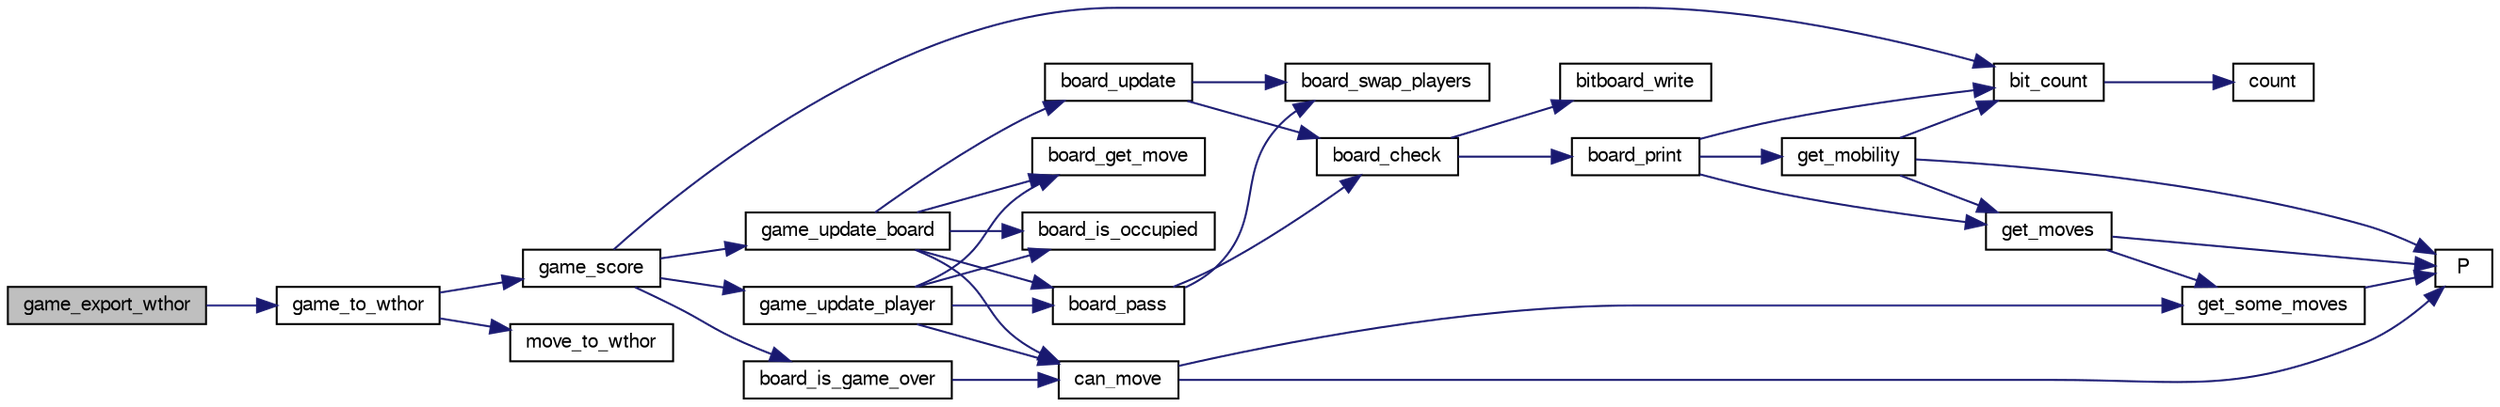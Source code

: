digraph "game_export_wthor"
{
 // LATEX_PDF_SIZE
  bgcolor="transparent";
  edge [fontname="FreeSans",fontsize="10",labelfontname="FreeSans",labelfontsize="10"];
  node [fontname="FreeSans",fontsize="10",shape=record];
  rankdir="LR";
  Node1 [label="game_export_wthor",height=0.2,width=0.4,color="black", fillcolor="grey75", style="filled", fontcolor="black",tooltip="Write a game to a Wthor file."];
  Node1 -> Node2 [color="midnightblue",fontsize="10",style="solid",fontname="FreeSans"];
  Node2 [label="game_to_wthor",height=0.2,width=0.4,color="black",URL="$game_8c.html#a9cd08f7dd5f88f543d9dcad99f818397",tooltip="convert a Game to a Whor game."];
  Node2 -> Node3 [color="midnightblue",fontsize="10",style="solid",fontname="FreeSans"];
  Node3 [label="game_score",height=0.2,width=0.4,color="black",URL="$game_8c.html#af03df99b0209fcc5eb87c9571876206f",tooltip="Compute the final score of the game, for the initial player."];
  Node3 -> Node4 [color="midnightblue",fontsize="10",style="solid",fontname="FreeSans"];
  Node4 [label="bit_count",height=0.2,width=0.4,color="black",URL="$bit_8c.html#a830fec0a90989da1f1900ff609b92167",tooltip="Count the number of bits set to one in an unsigned long long."];
  Node4 -> Node5 [color="midnightblue",fontsize="10",style="solid",fontname="FreeSans"];
  Node5 [label="count",height=0.2,width=0.4,color="black",URL="$generate__flip_8c.html#a1a1d6a2cdbded5c35040f6555e948770",tooltip=" "];
  Node3 -> Node6 [color="midnightblue",fontsize="10",style="solid",fontname="FreeSans"];
  Node6 [label="board_is_game_over",height=0.2,width=0.4,color="black",URL="$board_8c.html#a121c1b2912c0f5d559fe85c8ab70f061",tooltip="Check if the game is over."];
  Node6 -> Node7 [color="midnightblue",fontsize="10",style="solid",fontname="FreeSans"];
  Node7 [label="can_move",height=0.2,width=0.4,color="black",URL="$board_8c.html#ae1a532d6eaa0e55357d0f4b9cd659b88",tooltip="Check if a player can move."];
  Node7 -> Node8 [color="midnightblue",fontsize="10",style="solid",fontname="FreeSans"];
  Node8 [label="get_some_moves",height=0.2,width=0.4,color="black",URL="$board_8c.html#a5db071e3e4d26a0b7d6425bb6333dd7f",tooltip="Get a part of the moves."];
  Node8 -> Node9 [color="midnightblue",fontsize="10",style="solid",fontname="FreeSans"];
  Node9 [label="P",height=0.2,width=0.4,color="black",URL="$generate__flip_8c.html#a11481f01e169aee1117c83a352c22222",tooltip=" "];
  Node7 -> Node9 [color="midnightblue",fontsize="10",style="solid",fontname="FreeSans"];
  Node3 -> Node10 [color="midnightblue",fontsize="10",style="solid",fontname="FreeSans"];
  Node10 [label="game_update_board",height=0.2,width=0.4,color="black",URL="$game_8c.html#a2b48a650adb24509ed0d0e2267ecfd21",tooltip="update a board."];
  Node10 -> Node11 [color="midnightblue",fontsize="10",style="solid",fontname="FreeSans"];
  Node11 [label="board_get_move",height=0.2,width=0.4,color="black",URL="$board_8c.html#a3b5748c109770fe228ea15b562c0f113",tooltip="Compute a move."];
  Node10 -> Node12 [color="midnightblue",fontsize="10",style="solid",fontname="FreeSans"];
  Node12 [label="board_is_occupied",height=0.2,width=0.4,color="black",URL="$board_8c.html#acad11415527107f161c9f2a3b909dc2b",tooltip="Check if a square is occupied."];
  Node10 -> Node13 [color="midnightblue",fontsize="10",style="solid",fontname="FreeSans"];
  Node13 [label="board_pass",height=0.2,width=0.4,color="black",URL="$board_8c.html#ac353cc1821e12d2aeba8eefe5cf92b46",tooltip="Passing move."];
  Node13 -> Node14 [color="midnightblue",fontsize="10",style="solid",fontname="FreeSans"];
  Node14 [label="board_check",height=0.2,width=0.4,color="black",URL="$board_8c.html#a849436f17b60e89ed91f8e5013ed9d04",tooltip="Check board consistency."];
  Node14 -> Node15 [color="midnightblue",fontsize="10",style="solid",fontname="FreeSans"];
  Node15 [label="bitboard_write",height=0.2,width=0.4,color="black",URL="$bit_8c.html#a519b18f67de9b8edbd98f687a13b45f5",tooltip="Print an unsigned long long as a board."];
  Node14 -> Node16 [color="midnightblue",fontsize="10",style="solid",fontname="FreeSans"];
  Node16 [label="board_print",height=0.2,width=0.4,color="black",URL="$board_8c.html#a27ccb92684d9e7194eeb3bc34311ad55",tooltip="Print out the board."];
  Node16 -> Node4 [color="midnightblue",fontsize="10",style="solid",fontname="FreeSans"];
  Node16 -> Node17 [color="midnightblue",fontsize="10",style="solid",fontname="FreeSans"];
  Node17 [label="get_mobility",height=0.2,width=0.4,color="black",URL="$board_8c.html#a7509639c4e49c56fe83b3d978580ed42",tooltip="Count legal moves."];
  Node17 -> Node4 [color="midnightblue",fontsize="10",style="solid",fontname="FreeSans"];
  Node17 -> Node18 [color="midnightblue",fontsize="10",style="solid",fontname="FreeSans"];
  Node18 [label="get_moves",height=0.2,width=0.4,color="black",URL="$board_8c.html#a7610dc936a6aea22b3c5e162f722a7a1",tooltip="Get legal moves."];
  Node18 -> Node8 [color="midnightblue",fontsize="10",style="solid",fontname="FreeSans"];
  Node18 -> Node9 [color="midnightblue",fontsize="10",style="solid",fontname="FreeSans"];
  Node17 -> Node9 [color="midnightblue",fontsize="10",style="solid",fontname="FreeSans"];
  Node16 -> Node18 [color="midnightblue",fontsize="10",style="solid",fontname="FreeSans"];
  Node13 -> Node19 [color="midnightblue",fontsize="10",style="solid",fontname="FreeSans"];
  Node19 [label="board_swap_players",height=0.2,width=0.4,color="black",URL="$board_8c.html#a4d389fb0245969a39744349230ce7703",tooltip="Swap players."];
  Node10 -> Node20 [color="midnightblue",fontsize="10",style="solid",fontname="FreeSans"];
  Node20 [label="board_update",height=0.2,width=0.4,color="black",URL="$board_8c.html#a2d24dea46d67d71b1d9fe9f515d8d675",tooltip="Update a board."];
  Node20 -> Node14 [color="midnightblue",fontsize="10",style="solid",fontname="FreeSans"];
  Node20 -> Node19 [color="midnightblue",fontsize="10",style="solid",fontname="FreeSans"];
  Node10 -> Node7 [color="midnightblue",fontsize="10",style="solid",fontname="FreeSans"];
  Node3 -> Node21 [color="midnightblue",fontsize="10",style="solid",fontname="FreeSans"];
  Node21 [label="game_update_player",height=0.2,width=0.4,color="black",URL="$game_8c.html#a20e8d7c89c4744e264deab4405312abd",tooltip="update a player."];
  Node21 -> Node11 [color="midnightblue",fontsize="10",style="solid",fontname="FreeSans"];
  Node21 -> Node12 [color="midnightblue",fontsize="10",style="solid",fontname="FreeSans"];
  Node21 -> Node13 [color="midnightblue",fontsize="10",style="solid",fontname="FreeSans"];
  Node21 -> Node7 [color="midnightblue",fontsize="10",style="solid",fontname="FreeSans"];
  Node2 -> Node22 [color="midnightblue",fontsize="10",style="solid",fontname="FreeSans"];
  Node22 [label="move_to_wthor",height=0.2,width=0.4,color="black",URL="$game_8c.html#a04d099d4b806ab0af3c945f6021b2bb2",tooltip="Coordinates conversion from edax to wthor."];
}
